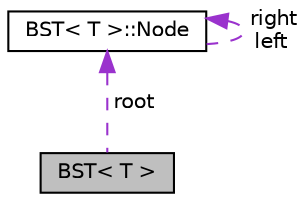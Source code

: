 digraph "BST&lt; T &gt;"
{
 // LATEX_PDF_SIZE
  edge [fontname="Helvetica",fontsize="10",labelfontname="Helvetica",labelfontsize="10"];
  node [fontname="Helvetica",fontsize="10",shape=record];
  Node1 [label="BST\< T \>",height=0.2,width=0.4,color="black", fillcolor="grey75", style="filled", fontcolor="black",tooltip=" "];
  Node2 -> Node1 [dir="back",color="darkorchid3",fontsize="10",style="dashed",label=" root" ,fontname="Helvetica"];
  Node2 [label="BST\< T \>::Node",height=0.2,width=0.4,color="black", fillcolor="white", style="filled",URL="$structBST_1_1Node.html",tooltip=" "];
  Node2 -> Node2 [dir="back",color="darkorchid3",fontsize="10",style="dashed",label=" right\nleft" ,fontname="Helvetica"];
}
